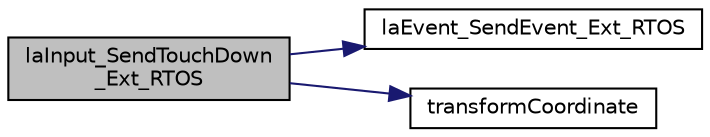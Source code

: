 digraph "laInput_SendTouchDown_Ext_RTOS"
{
 // LATEX_PDF_SIZE
  edge [fontname="Helvetica",fontsize="10",labelfontname="Helvetica",labelfontsize="10"];
  node [fontname="Helvetica",fontsize="10",shape=record];
  rankdir="LR";
  Node1 [label="laInput_SendTouchDown\l_Ext_RTOS",height=0.2,width=0.4,color="black", fillcolor="grey75", style="filled", fontcolor="black",tooltip=" "];
  Node1 -> Node2 [color="midnightblue",fontsize="10",style="solid",fontname="Helvetica"];
  Node2 [label="laEvent_SendEvent_Ext_RTOS",height=0.2,width=0.4,color="black", fillcolor="white", style="filled",URL="$legato__event__rtos_8c.html#a02b4517b643f7f6e441cf4b0fee713de",tooltip=" "];
  Node1 -> Node3 [color="midnightblue",fontsize="10",style="solid",fontname="Helvetica"];
  Node3 [label="transformCoordinate",height=0.2,width=0.4,color="black", fillcolor="white", style="filled",URL="$legato__input__rtos_8c.html#a3e0fa0a99364a75b135ebb9c1e7e4f34",tooltip=" "];
}

